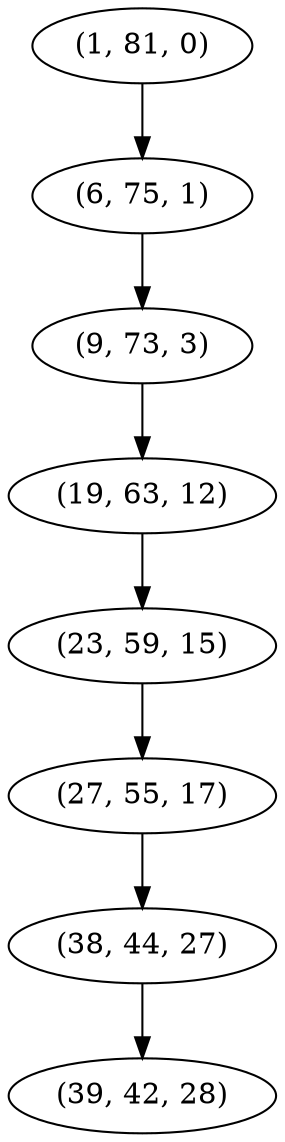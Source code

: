 digraph tree {
    "(1, 81, 0)";
    "(6, 75, 1)";
    "(9, 73, 3)";
    "(19, 63, 12)";
    "(23, 59, 15)";
    "(27, 55, 17)";
    "(38, 44, 27)";
    "(39, 42, 28)";
    "(1, 81, 0)" -> "(6, 75, 1)";
    "(6, 75, 1)" -> "(9, 73, 3)";
    "(9, 73, 3)" -> "(19, 63, 12)";
    "(19, 63, 12)" -> "(23, 59, 15)";
    "(23, 59, 15)" -> "(27, 55, 17)";
    "(27, 55, 17)" -> "(38, 44, 27)";
    "(38, 44, 27)" -> "(39, 42, 28)";
}
